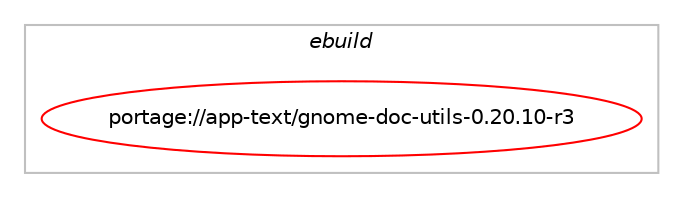 digraph prolog {

# *************
# Graph options
# *************

newrank=true;
concentrate=true;
compound=true;
graph [rankdir=LR,fontname=Helvetica,fontsize=10,ranksep=1.5];#, ranksep=2.5, nodesep=0.2];
edge  [arrowhead=vee];
node  [fontname=Helvetica,fontsize=10];

# **********
# The ebuild
# **********

subgraph cluster_leftcol {
color=gray;
label=<<i>ebuild</i>>;
id [label="portage://app-text/gnome-doc-utils-0.20.10-r3", color=red, width=4, href="../app-text/gnome-doc-utils-0.20.10-r3.svg"];
}

# ****************
# The dependencies
# ****************

subgraph cluster_midcol {
color=gray;
label=<<i>dependencies</i>>;
subgraph cluster_compile {
fillcolor="#eeeeee";
style=filled;
label=<<i>compile</i>>;
# *** BEGIN UNKNOWN DEPENDENCY TYPE (TODO) ***
# id -> equal(use_conditional_group(positive,python_targets_python3_10,portage://app-text/gnome-doc-utils-0.20.10-r3,[package_dependency(portage://app-text/gnome-doc-utils-0.20.10-r3,install,no,dev-lang,python,none,[,,],[slot(3.10)],[])]))
# *** END UNKNOWN DEPENDENCY TYPE (TODO) ***

# *** BEGIN UNKNOWN DEPENDENCY TYPE (TODO) ***
# id -> equal(use_conditional_group(positive,python_targets_python3_11,portage://app-text/gnome-doc-utils-0.20.10-r3,[package_dependency(portage://app-text/gnome-doc-utils-0.20.10-r3,install,no,dev-lang,python,none,[,,],[slot(3.11)],[])]))
# *** END UNKNOWN DEPENDENCY TYPE (TODO) ***

# *** BEGIN UNKNOWN DEPENDENCY TYPE (TODO) ***
# id -> equal(package_dependency(portage://app-text/gnome-doc-utils-0.20.10-r3,install,no,app-text,docbook-xml-dtd,none,[,,],[slot(4.4)],[]))
# *** END UNKNOWN DEPENDENCY TYPE (TODO) ***

# *** BEGIN UNKNOWN DEPENDENCY TYPE (TODO) ***
# id -> equal(package_dependency(portage://app-text/gnome-doc-utils-0.20.10-r3,install,no,app-text,scrollkeeper-dtd,none,[,,],[],[]))
# *** END UNKNOWN DEPENDENCY TYPE (TODO) ***

# *** BEGIN UNKNOWN DEPENDENCY TYPE (TODO) ***
# id -> equal(package_dependency(portage://app-text/gnome-doc-utils-0.20.10-r3,install,no,dev-libs,libxml2,greaterequal,[2.6.12,,,2.6.12],[slot(2)],[use(enable(python),none),use(optenable(python_targets_python3_10),negative),use(optenable(python_targets_python3_11),negative)]))
# *** END UNKNOWN DEPENDENCY TYPE (TODO) ***

# *** BEGIN UNKNOWN DEPENDENCY TYPE (TODO) ***
# id -> equal(package_dependency(portage://app-text/gnome-doc-utils-0.20.10-r3,install,no,dev-libs,libxslt,greaterequal,[1.1.8,,,1.1.8],[],[]))
# *** END UNKNOWN DEPENDENCY TYPE (TODO) ***

}
subgraph cluster_compileandrun {
fillcolor="#eeeeee";
style=filled;
label=<<i>compile and run</i>>;
}
subgraph cluster_run {
fillcolor="#eeeeee";
style=filled;
label=<<i>run</i>>;
# *** BEGIN UNKNOWN DEPENDENCY TYPE (TODO) ***
# id -> equal(use_conditional_group(positive,python_targets_python3_10,portage://app-text/gnome-doc-utils-0.20.10-r3,[package_dependency(portage://app-text/gnome-doc-utils-0.20.10-r3,run,no,dev-lang,python,none,[,,],[slot(3.10)],[])]))
# *** END UNKNOWN DEPENDENCY TYPE (TODO) ***

# *** BEGIN UNKNOWN DEPENDENCY TYPE (TODO) ***
# id -> equal(use_conditional_group(positive,python_targets_python3_11,portage://app-text/gnome-doc-utils-0.20.10-r3,[package_dependency(portage://app-text/gnome-doc-utils-0.20.10-r3,run,no,dev-lang,python,none,[,,],[slot(3.11)],[])]))
# *** END UNKNOWN DEPENDENCY TYPE (TODO) ***

# *** BEGIN UNKNOWN DEPENDENCY TYPE (TODO) ***
# id -> equal(package_dependency(portage://app-text/gnome-doc-utils-0.20.10-r3,run,no,dev-libs,libxml2,greaterequal,[2.6.12,,,2.6.12],[slot(2)],[use(enable(python),none),use(optenable(python_targets_python3_10),negative),use(optenable(python_targets_python3_11),negative)]))
# *** END UNKNOWN DEPENDENCY TYPE (TODO) ***

# *** BEGIN UNKNOWN DEPENDENCY TYPE (TODO) ***
# id -> equal(package_dependency(portage://app-text/gnome-doc-utils-0.20.10-r3,run,no,dev-libs,libxslt,greaterequal,[1.1.8,,,1.1.8],[],[]))
# *** END UNKNOWN DEPENDENCY TYPE (TODO) ***

}
}

# **************
# The candidates
# **************

subgraph cluster_choices {
rank=same;
color=gray;
label=<<i>candidates</i>>;

}

}
